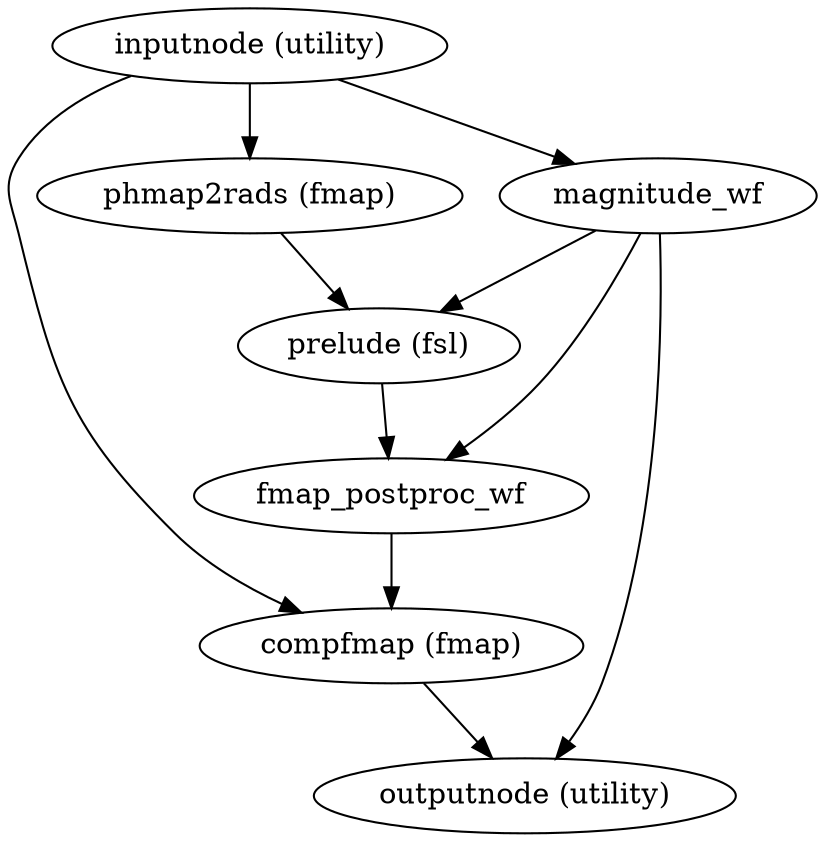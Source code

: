 strict digraph  {
"inputnode (utility)";
"compfmap (fmap)";
magnitude_wf;
"phmap2rads (fmap)";
"outputnode (utility)";
"prelude (fsl)";
fmap_postproc_wf;
"inputnode (utility)" -> "compfmap (fmap)";
"inputnode (utility)" -> magnitude_wf;
"inputnode (utility)" -> "phmap2rads (fmap)";
"compfmap (fmap)" -> "outputnode (utility)";
magnitude_wf -> "prelude (fsl)";
magnitude_wf -> fmap_postproc_wf;
magnitude_wf -> "outputnode (utility)";
"phmap2rads (fmap)" -> "prelude (fsl)";
"prelude (fsl)" -> fmap_postproc_wf;
fmap_postproc_wf -> "compfmap (fmap)";
}
